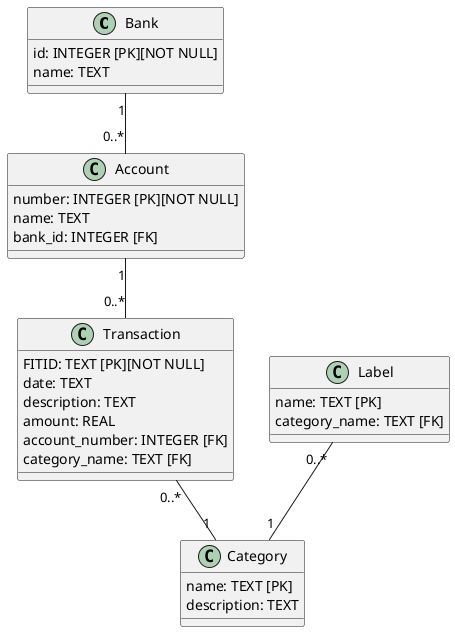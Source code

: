 @startuml

class Bank {
	id: INTEGER [PK][NOT NULL]
	name: TEXT
}

class Account {
	number: INTEGER [PK][NOT NULL]
	name: TEXT
	bank_id: INTEGER [FK]
}

class Transaction {
	'Financial Institut Transaction ID
	FITID: TEXT [PK][NOT NULL]
	date: TEXT
	description: TEXT
	amount: REAL
	account_number: INTEGER [FK]
	category_name: TEXT [FK]
}

class Label {
	name: TEXT [PK]
	category_name: TEXT [FK]
}

class Category {
	name: TEXT [PK]
	description: TEXT
}


Bank "1" -- "0..*" Account
Account "1" -- "0..*" Transaction
Transaction "0..*" -- "1" Category
Label "0..*" -- "1" Category

@enduml